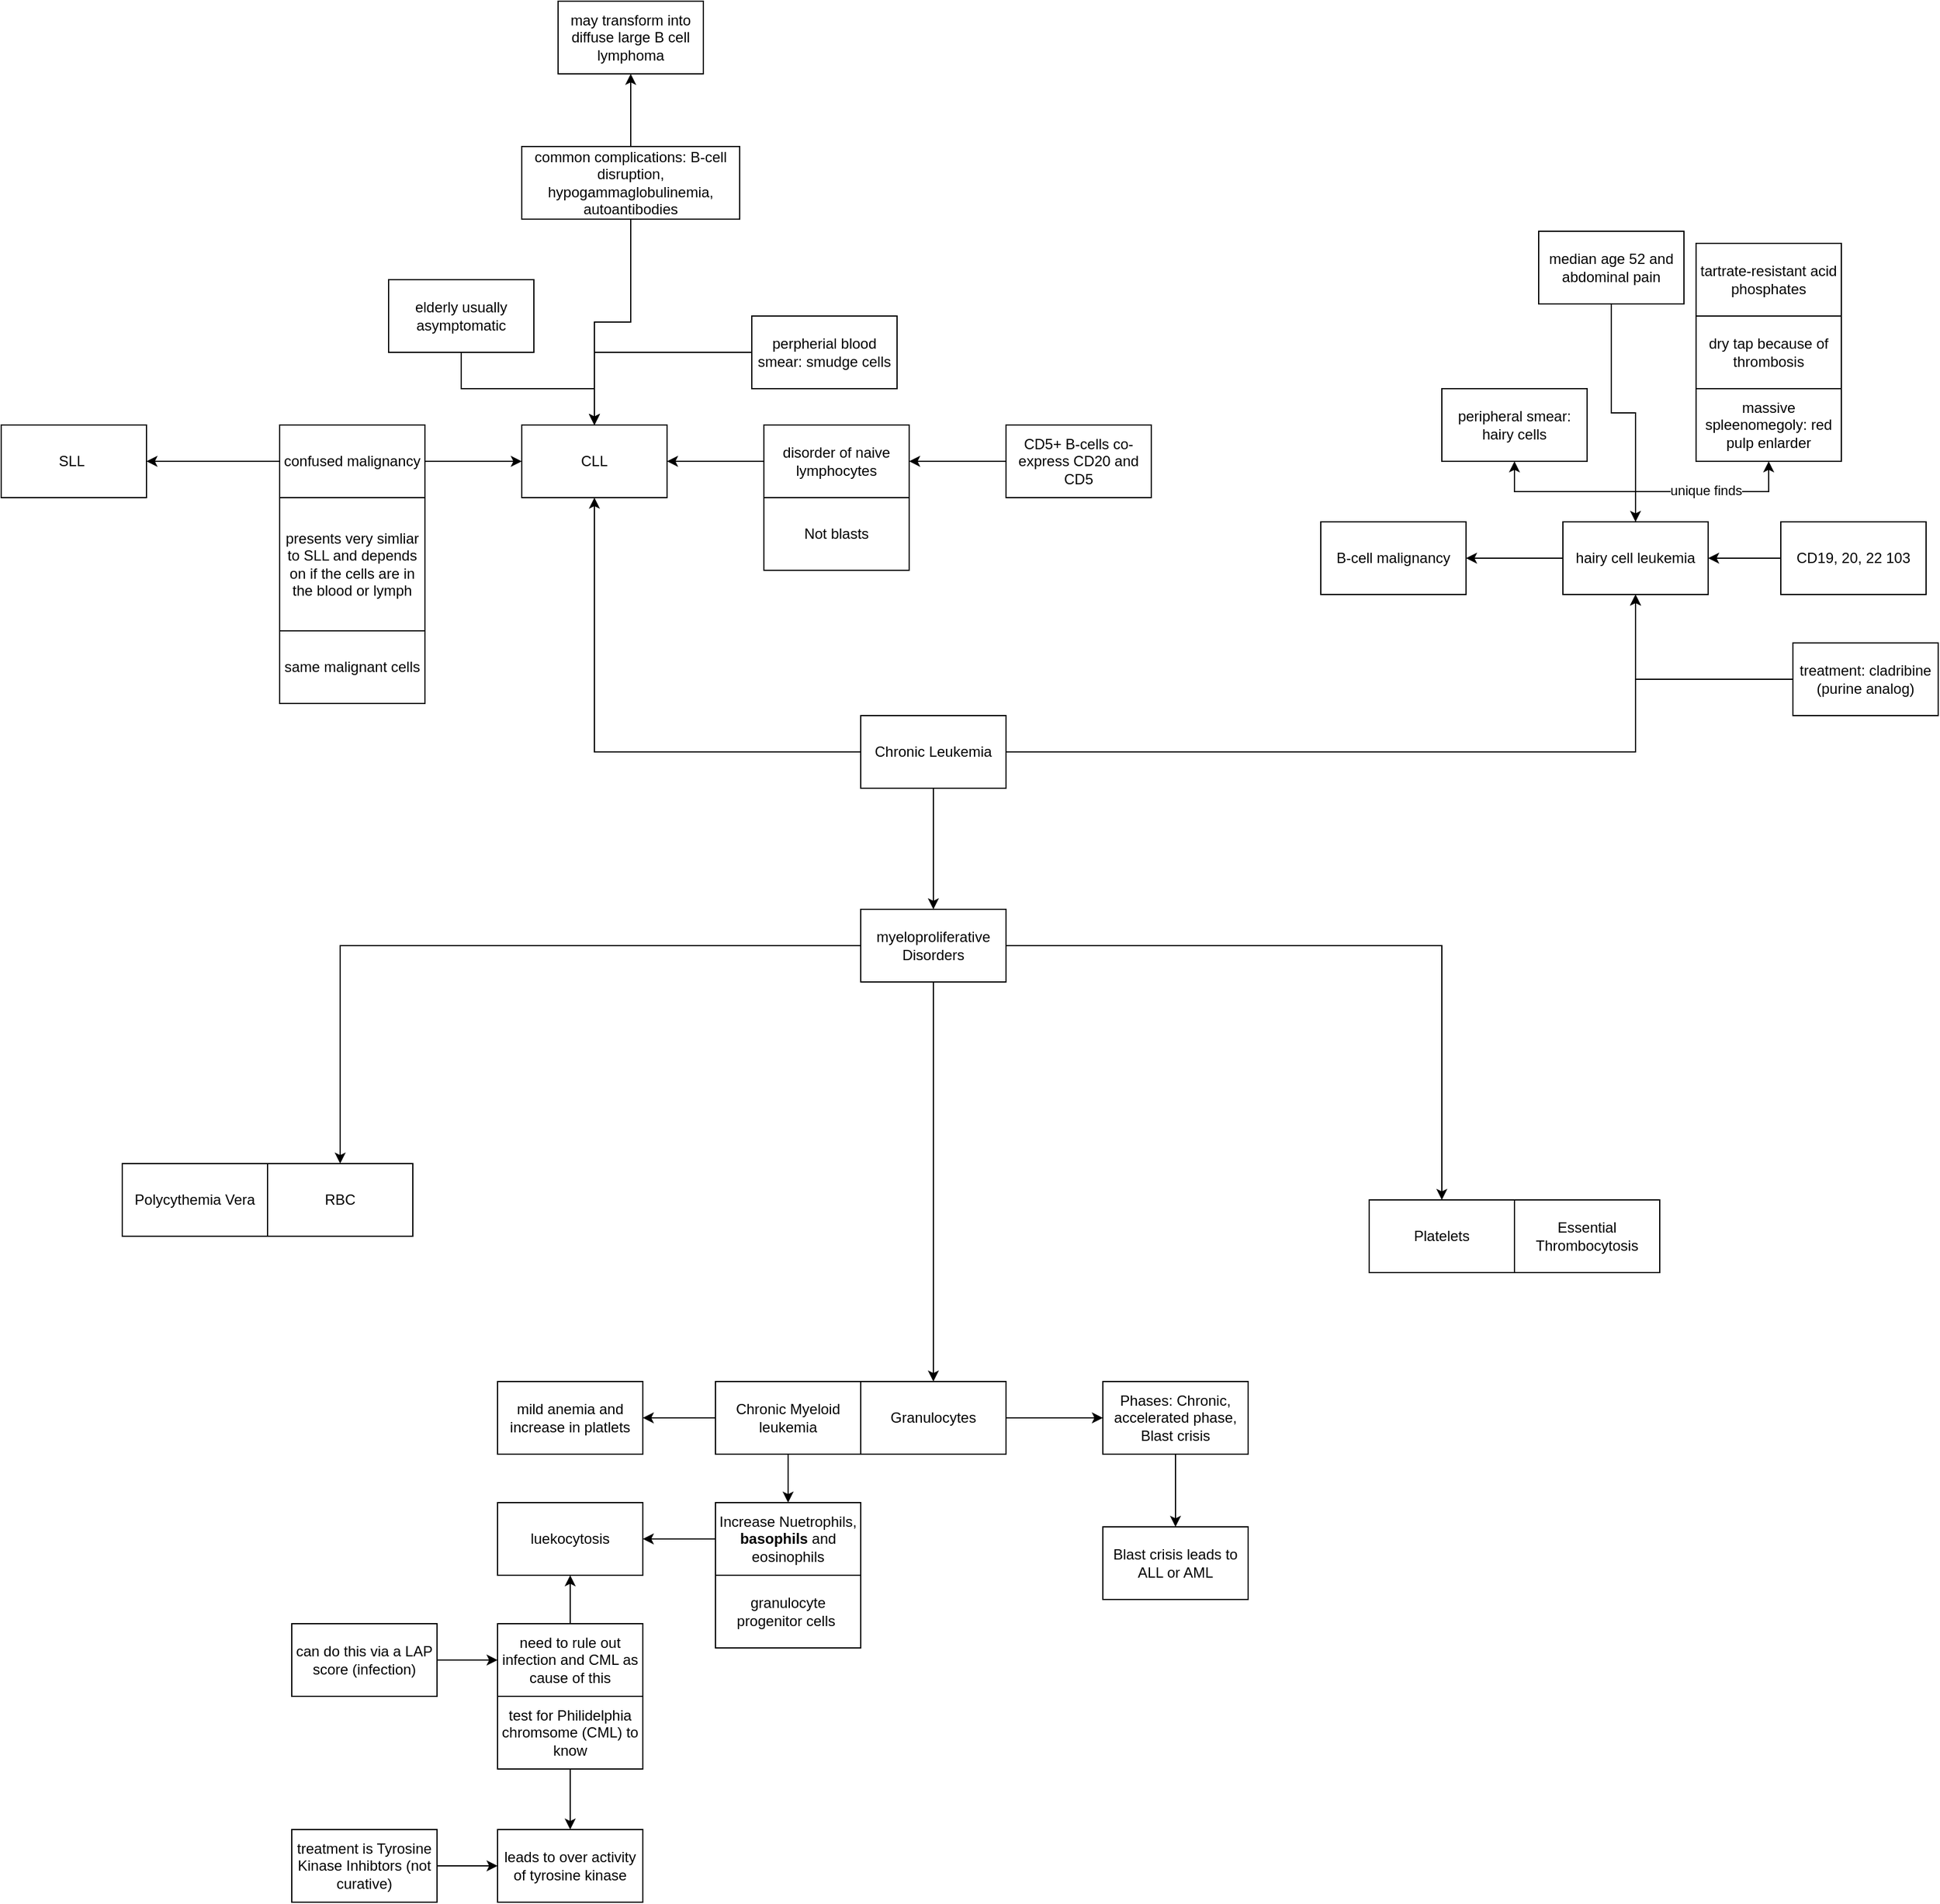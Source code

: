<mxfile version="28.2.3">
  <diagram name="Page-1" id="mwc8NpnyV4Xe0uaH44Dv">
    <mxGraphModel dx="2195" dy="1731" grid="1" gridSize="10" guides="1" tooltips="1" connect="1" arrows="1" fold="1" page="1" pageScale="1" pageWidth="850" pageHeight="1100" math="0" shadow="0">
      <root>
        <mxCell id="0" />
        <mxCell id="1" parent="0" />
        <mxCell id="jd9z2LFJEtBI99acnNga-4" style="edgeStyle=orthogonalEdgeStyle;rounded=0;orthogonalLoop=1;jettySize=auto;html=1;entryX=0.5;entryY=0;entryDx=0;entryDy=0;" edge="1" parent="1" source="jd9z2LFJEtBI99acnNga-1" target="jd9z2LFJEtBI99acnNga-3">
          <mxGeometry relative="1" as="geometry" />
        </mxCell>
        <mxCell id="jd9z2LFJEtBI99acnNga-35" style="edgeStyle=orthogonalEdgeStyle;rounded=0;orthogonalLoop=1;jettySize=auto;html=1;" edge="1" parent="1" source="jd9z2LFJEtBI99acnNga-1" target="jd9z2LFJEtBI99acnNga-34">
          <mxGeometry relative="1" as="geometry" />
        </mxCell>
        <mxCell id="jd9z2LFJEtBI99acnNga-57" style="edgeStyle=orthogonalEdgeStyle;rounded=0;orthogonalLoop=1;jettySize=auto;html=1;" edge="1" parent="1" source="jd9z2LFJEtBI99acnNga-1" target="jd9z2LFJEtBI99acnNga-56">
          <mxGeometry relative="1" as="geometry" />
        </mxCell>
        <mxCell id="jd9z2LFJEtBI99acnNga-1" value="Chronic Leukemia" style="rounded=0;whiteSpace=wrap;html=1;" vertex="1" parent="1">
          <mxGeometry x="470" y="300" width="120" height="60" as="geometry" />
        </mxCell>
        <mxCell id="jd9z2LFJEtBI99acnNga-6" style="edgeStyle=orthogonalEdgeStyle;rounded=0;orthogonalLoop=1;jettySize=auto;html=1;entryX=0.5;entryY=0;entryDx=0;entryDy=0;" edge="1" parent="1" source="jd9z2LFJEtBI99acnNga-3" target="jd9z2LFJEtBI99acnNga-5">
          <mxGeometry relative="1" as="geometry" />
        </mxCell>
        <mxCell id="jd9z2LFJEtBI99acnNga-8" style="edgeStyle=orthogonalEdgeStyle;rounded=0;orthogonalLoop=1;jettySize=auto;html=1;entryX=0.5;entryY=0;entryDx=0;entryDy=0;" edge="1" parent="1" source="jd9z2LFJEtBI99acnNga-3" target="jd9z2LFJEtBI99acnNga-7">
          <mxGeometry relative="1" as="geometry" />
        </mxCell>
        <mxCell id="jd9z2LFJEtBI99acnNga-10" style="edgeStyle=orthogonalEdgeStyle;rounded=0;orthogonalLoop=1;jettySize=auto;html=1;" edge="1" parent="1" source="jd9z2LFJEtBI99acnNga-3" target="jd9z2LFJEtBI99acnNga-9">
          <mxGeometry relative="1" as="geometry" />
        </mxCell>
        <mxCell id="jd9z2LFJEtBI99acnNga-3" value="myeloproliferative Disorders" style="rounded=0;whiteSpace=wrap;html=1;" vertex="1" parent="1">
          <mxGeometry x="470" y="460" width="120" height="60" as="geometry" />
        </mxCell>
        <mxCell id="jd9z2LFJEtBI99acnNga-5" value="RBC" style="rounded=0;whiteSpace=wrap;html=1;" vertex="1" parent="1">
          <mxGeometry x="-20" y="670" width="120" height="60" as="geometry" />
        </mxCell>
        <mxCell id="jd9z2LFJEtBI99acnNga-22" style="edgeStyle=orthogonalEdgeStyle;rounded=0;orthogonalLoop=1;jettySize=auto;html=1;" edge="1" parent="1" source="jd9z2LFJEtBI99acnNga-7" target="jd9z2LFJEtBI99acnNga-21">
          <mxGeometry relative="1" as="geometry" />
        </mxCell>
        <mxCell id="jd9z2LFJEtBI99acnNga-7" value="Granulocytes" style="rounded=0;whiteSpace=wrap;html=1;" vertex="1" parent="1">
          <mxGeometry x="470" y="850" width="120" height="60" as="geometry" />
        </mxCell>
        <mxCell id="jd9z2LFJEtBI99acnNga-9" value="Platelets" style="rounded=0;whiteSpace=wrap;html=1;" vertex="1" parent="1">
          <mxGeometry x="890" y="700" width="120" height="60" as="geometry" />
        </mxCell>
        <mxCell id="jd9z2LFJEtBI99acnNga-11" value="Polycythemia Vera" style="rounded=0;whiteSpace=wrap;html=1;" vertex="1" parent="1">
          <mxGeometry x="-140" y="670" width="120" height="60" as="geometry" />
        </mxCell>
        <mxCell id="jd9z2LFJEtBI99acnNga-15" value="" style="edgeStyle=orthogonalEdgeStyle;rounded=0;orthogonalLoop=1;jettySize=auto;html=1;" edge="1" parent="1" source="jd9z2LFJEtBI99acnNga-12" target="jd9z2LFJEtBI99acnNga-14">
          <mxGeometry relative="1" as="geometry" />
        </mxCell>
        <mxCell id="jd9z2LFJEtBI99acnNga-20" style="edgeStyle=orthogonalEdgeStyle;rounded=0;orthogonalLoop=1;jettySize=auto;html=1;entryX=1;entryY=0.5;entryDx=0;entryDy=0;entryPerimeter=0;" edge="1" parent="1" source="jd9z2LFJEtBI99acnNga-12" target="jd9z2LFJEtBI99acnNga-19">
          <mxGeometry relative="1" as="geometry">
            <mxPoint x="310" y="880" as="targetPoint" />
          </mxGeometry>
        </mxCell>
        <mxCell id="jd9z2LFJEtBI99acnNga-12" value="Chronic Myeloid leukemia" style="rounded=0;whiteSpace=wrap;html=1;" vertex="1" parent="1">
          <mxGeometry x="350" y="850" width="120" height="60" as="geometry" />
        </mxCell>
        <mxCell id="jd9z2LFJEtBI99acnNga-13" value="Essential Thrombocytosis" style="rounded=0;whiteSpace=wrap;html=1;" vertex="1" parent="1">
          <mxGeometry x="1010" y="700" width="120" height="60" as="geometry" />
        </mxCell>
        <mxCell id="jd9z2LFJEtBI99acnNga-17" style="edgeStyle=orthogonalEdgeStyle;rounded=0;orthogonalLoop=1;jettySize=auto;html=1;" edge="1" parent="1" source="jd9z2LFJEtBI99acnNga-14" target="jd9z2LFJEtBI99acnNga-16">
          <mxGeometry relative="1" as="geometry" />
        </mxCell>
        <mxCell id="jd9z2LFJEtBI99acnNga-14" value="Increase Nuetrophils, &lt;b&gt;basophils&lt;/b&gt; and eosinophils" style="rounded=0;whiteSpace=wrap;html=1;" vertex="1" parent="1">
          <mxGeometry x="350" y="950" width="120" height="60" as="geometry" />
        </mxCell>
        <mxCell id="jd9z2LFJEtBI99acnNga-16" value="luekocytosis" style="rounded=0;whiteSpace=wrap;html=1;" vertex="1" parent="1">
          <mxGeometry x="170" y="950" width="120" height="60" as="geometry" />
        </mxCell>
        <mxCell id="jd9z2LFJEtBI99acnNga-18" value="granulocyte progenitor cells&amp;nbsp;" style="rounded=0;whiteSpace=wrap;html=1;" vertex="1" parent="1">
          <mxGeometry x="350" y="1010" width="120" height="60" as="geometry" />
        </mxCell>
        <mxCell id="jd9z2LFJEtBI99acnNga-19" value="mild anemia and increase in platlets" style="rounded=0;whiteSpace=wrap;html=1;" vertex="1" parent="1">
          <mxGeometry x="170" y="850" width="120" height="60" as="geometry" />
        </mxCell>
        <mxCell id="jd9z2LFJEtBI99acnNga-24" style="edgeStyle=orthogonalEdgeStyle;rounded=0;orthogonalLoop=1;jettySize=auto;html=1;" edge="1" parent="1" source="jd9z2LFJEtBI99acnNga-21" target="jd9z2LFJEtBI99acnNga-23">
          <mxGeometry relative="1" as="geometry" />
        </mxCell>
        <mxCell id="jd9z2LFJEtBI99acnNga-21" value="Phases: Chronic, accelerated phase, Blast crisis" style="rounded=0;whiteSpace=wrap;html=1;" vertex="1" parent="1">
          <mxGeometry x="670" y="850" width="120" height="60" as="geometry" />
        </mxCell>
        <mxCell id="jd9z2LFJEtBI99acnNga-23" value="Blast crisis leads to ALL or AML" style="rounded=0;whiteSpace=wrap;html=1;" vertex="1" parent="1">
          <mxGeometry x="670" y="970" width="120" height="60" as="geometry" />
        </mxCell>
        <mxCell id="jd9z2LFJEtBI99acnNga-26" value="" style="edgeStyle=orthogonalEdgeStyle;rounded=0;orthogonalLoop=1;jettySize=auto;html=1;" edge="1" parent="1" source="jd9z2LFJEtBI99acnNga-25" target="jd9z2LFJEtBI99acnNga-16">
          <mxGeometry relative="1" as="geometry" />
        </mxCell>
        <mxCell id="jd9z2LFJEtBI99acnNga-25" value="need to rule out infection and CML as cause of this" style="rounded=0;whiteSpace=wrap;html=1;" vertex="1" parent="1">
          <mxGeometry x="170" y="1050" width="120" height="60" as="geometry" />
        </mxCell>
        <mxCell id="jd9z2LFJEtBI99acnNga-28" value="" style="edgeStyle=orthogonalEdgeStyle;rounded=0;orthogonalLoop=1;jettySize=auto;html=1;" edge="1" parent="1" source="jd9z2LFJEtBI99acnNga-27" target="jd9z2LFJEtBI99acnNga-25">
          <mxGeometry relative="1" as="geometry" />
        </mxCell>
        <mxCell id="jd9z2LFJEtBI99acnNga-27" value="can do this via a LAP score (infection)" style="rounded=0;whiteSpace=wrap;html=1;" vertex="1" parent="1">
          <mxGeometry y="1050" width="120" height="60" as="geometry" />
        </mxCell>
        <mxCell id="jd9z2LFJEtBI99acnNga-31" style="edgeStyle=orthogonalEdgeStyle;rounded=0;orthogonalLoop=1;jettySize=auto;html=1;" edge="1" parent="1" source="jd9z2LFJEtBI99acnNga-29" target="jd9z2LFJEtBI99acnNga-30">
          <mxGeometry relative="1" as="geometry" />
        </mxCell>
        <mxCell id="jd9z2LFJEtBI99acnNga-29" value="test for Philidelphia chromsome (CML) to know" style="rounded=0;whiteSpace=wrap;html=1;" vertex="1" parent="1">
          <mxGeometry x="170" y="1110" width="120" height="60" as="geometry" />
        </mxCell>
        <mxCell id="jd9z2LFJEtBI99acnNga-30" value="leads to over activity of tyrosine kinase" style="rounded=0;whiteSpace=wrap;html=1;" vertex="1" parent="1">
          <mxGeometry x="170" y="1220" width="120" height="60" as="geometry" />
        </mxCell>
        <mxCell id="jd9z2LFJEtBI99acnNga-33" value="" style="edgeStyle=orthogonalEdgeStyle;rounded=0;orthogonalLoop=1;jettySize=auto;html=1;" edge="1" parent="1" source="jd9z2LFJEtBI99acnNga-32" target="jd9z2LFJEtBI99acnNga-30">
          <mxGeometry relative="1" as="geometry" />
        </mxCell>
        <mxCell id="jd9z2LFJEtBI99acnNga-32" value="treatment is Tyrosine Kinase Inhibtors (not curative)" style="rounded=0;whiteSpace=wrap;html=1;" vertex="1" parent="1">
          <mxGeometry y="1220" width="120" height="60" as="geometry" />
        </mxCell>
        <mxCell id="jd9z2LFJEtBI99acnNga-34" value="CLL" style="rounded=0;whiteSpace=wrap;html=1;" vertex="1" parent="1">
          <mxGeometry x="190" y="60" width="120" height="60" as="geometry" />
        </mxCell>
        <mxCell id="jd9z2LFJEtBI99acnNga-37" value="" style="edgeStyle=orthogonalEdgeStyle;rounded=0;orthogonalLoop=1;jettySize=auto;html=1;" edge="1" parent="1" source="jd9z2LFJEtBI99acnNga-36" target="jd9z2LFJEtBI99acnNga-34">
          <mxGeometry relative="1" as="geometry" />
        </mxCell>
        <mxCell id="jd9z2LFJEtBI99acnNga-36" value="disorder of naive lymphocytes" style="rounded=0;whiteSpace=wrap;html=1;" vertex="1" parent="1">
          <mxGeometry x="390" y="60" width="120" height="60" as="geometry" />
        </mxCell>
        <mxCell id="jd9z2LFJEtBI99acnNga-38" value="Not blasts" style="rounded=0;whiteSpace=wrap;html=1;" vertex="1" parent="1">
          <mxGeometry x="390" y="120" width="120" height="60" as="geometry" />
        </mxCell>
        <mxCell id="jd9z2LFJEtBI99acnNga-41" style="edgeStyle=orthogonalEdgeStyle;rounded=0;orthogonalLoop=1;jettySize=auto;html=1;" edge="1" parent="1" source="jd9z2LFJEtBI99acnNga-39" target="jd9z2LFJEtBI99acnNga-36">
          <mxGeometry relative="1" as="geometry">
            <mxPoint x="580" y="90" as="targetPoint" />
          </mxGeometry>
        </mxCell>
        <mxCell id="jd9z2LFJEtBI99acnNga-39" value="CD5+ B-cells co-express CD20 and CD5" style="rounded=0;whiteSpace=wrap;html=1;" vertex="1" parent="1">
          <mxGeometry x="590" y="60" width="120" height="60" as="geometry" />
        </mxCell>
        <mxCell id="jd9z2LFJEtBI99acnNga-43" value="" style="edgeStyle=orthogonalEdgeStyle;rounded=0;orthogonalLoop=1;jettySize=auto;html=1;" edge="1" parent="1" source="jd9z2LFJEtBI99acnNga-42" target="jd9z2LFJEtBI99acnNga-34">
          <mxGeometry relative="1" as="geometry" />
        </mxCell>
        <mxCell id="jd9z2LFJEtBI99acnNga-45" style="edgeStyle=orthogonalEdgeStyle;rounded=0;orthogonalLoop=1;jettySize=auto;html=1;" edge="1" parent="1" source="jd9z2LFJEtBI99acnNga-42" target="jd9z2LFJEtBI99acnNga-44">
          <mxGeometry relative="1" as="geometry" />
        </mxCell>
        <mxCell id="jd9z2LFJEtBI99acnNga-42" value="confused malignancy" style="rounded=0;whiteSpace=wrap;html=1;" vertex="1" parent="1">
          <mxGeometry x="-10" y="60" width="120" height="60" as="geometry" />
        </mxCell>
        <mxCell id="jd9z2LFJEtBI99acnNga-44" value="SLL&amp;nbsp;" style="rounded=0;whiteSpace=wrap;html=1;" vertex="1" parent="1">
          <mxGeometry x="-240" y="60" width="120" height="60" as="geometry" />
        </mxCell>
        <mxCell id="jd9z2LFJEtBI99acnNga-46" value="presents very simliar to SLL and depends on if the cells are in the blood or lymph" style="rounded=0;whiteSpace=wrap;html=1;" vertex="1" parent="1">
          <mxGeometry x="-10" y="120" width="120" height="110" as="geometry" />
        </mxCell>
        <mxCell id="jd9z2LFJEtBI99acnNga-47" value="same malignant cells" style="rounded=0;whiteSpace=wrap;html=1;" vertex="1" parent="1">
          <mxGeometry x="-10" y="230" width="120" height="60" as="geometry" />
        </mxCell>
        <mxCell id="jd9z2LFJEtBI99acnNga-49" style="edgeStyle=orthogonalEdgeStyle;rounded=0;orthogonalLoop=1;jettySize=auto;html=1;" edge="1" parent="1" source="jd9z2LFJEtBI99acnNga-48" target="jd9z2LFJEtBI99acnNga-34">
          <mxGeometry relative="1" as="geometry" />
        </mxCell>
        <mxCell id="jd9z2LFJEtBI99acnNga-48" value="elderly usually asymptomatic" style="rounded=0;whiteSpace=wrap;html=1;" vertex="1" parent="1">
          <mxGeometry x="80" y="-60" width="120" height="60" as="geometry" />
        </mxCell>
        <mxCell id="jd9z2LFJEtBI99acnNga-51" style="edgeStyle=orthogonalEdgeStyle;rounded=0;orthogonalLoop=1;jettySize=auto;html=1;" edge="1" parent="1" source="jd9z2LFJEtBI99acnNga-50" target="jd9z2LFJEtBI99acnNga-34">
          <mxGeometry relative="1" as="geometry" />
        </mxCell>
        <mxCell id="jd9z2LFJEtBI99acnNga-50" value="perpherial blood smear: smudge cells" style="rounded=0;whiteSpace=wrap;html=1;" vertex="1" parent="1">
          <mxGeometry x="380" y="-30" width="120" height="60" as="geometry" />
        </mxCell>
        <mxCell id="jd9z2LFJEtBI99acnNga-53" style="edgeStyle=orthogonalEdgeStyle;rounded=0;orthogonalLoop=1;jettySize=auto;html=1;" edge="1" parent="1" source="jd9z2LFJEtBI99acnNga-52" target="jd9z2LFJEtBI99acnNga-34">
          <mxGeometry relative="1" as="geometry" />
        </mxCell>
        <mxCell id="jd9z2LFJEtBI99acnNga-55" style="edgeStyle=orthogonalEdgeStyle;rounded=0;orthogonalLoop=1;jettySize=auto;html=1;" edge="1" parent="1" source="jd9z2LFJEtBI99acnNga-52" target="jd9z2LFJEtBI99acnNga-54">
          <mxGeometry relative="1" as="geometry" />
        </mxCell>
        <mxCell id="jd9z2LFJEtBI99acnNga-52" value="common complications: B-cell disruption, hypogammaglobulinemia, autoantibodies" style="rounded=0;whiteSpace=wrap;html=1;" vertex="1" parent="1">
          <mxGeometry x="190" y="-170" width="180" height="60" as="geometry" />
        </mxCell>
        <mxCell id="jd9z2LFJEtBI99acnNga-54" value="may transform into diffuse large B cell lymphoma" style="rounded=0;whiteSpace=wrap;html=1;" vertex="1" parent="1">
          <mxGeometry x="220" y="-290" width="120" height="60" as="geometry" />
        </mxCell>
        <mxCell id="jd9z2LFJEtBI99acnNga-59" style="edgeStyle=orthogonalEdgeStyle;rounded=0;orthogonalLoop=1;jettySize=auto;html=1;" edge="1" parent="1" source="jd9z2LFJEtBI99acnNga-56" target="jd9z2LFJEtBI99acnNga-58">
          <mxGeometry relative="1" as="geometry" />
        </mxCell>
        <mxCell id="jd9z2LFJEtBI99acnNga-61" style="edgeStyle=orthogonalEdgeStyle;rounded=0;orthogonalLoop=1;jettySize=auto;html=1;" edge="1" parent="1" source="jd9z2LFJEtBI99acnNga-56" target="jd9z2LFJEtBI99acnNga-60">
          <mxGeometry relative="1" as="geometry" />
        </mxCell>
        <mxCell id="jd9z2LFJEtBI99acnNga-65" style="edgeStyle=orthogonalEdgeStyle;rounded=0;orthogonalLoop=1;jettySize=auto;html=1;" edge="1" parent="1" source="jd9z2LFJEtBI99acnNga-56" target="jd9z2LFJEtBI99acnNga-64">
          <mxGeometry relative="1" as="geometry" />
        </mxCell>
        <mxCell id="jd9z2LFJEtBI99acnNga-68" value="unique finds" style="edgeLabel;html=1;align=center;verticalAlign=middle;resizable=0;points=[];" vertex="1" connectable="0" parent="jd9z2LFJEtBI99acnNga-65">
          <mxGeometry x="0.04" y="1" relative="1" as="geometry">
            <mxPoint as="offset" />
          </mxGeometry>
        </mxCell>
        <mxCell id="jd9z2LFJEtBI99acnNga-56" value="hairy cell leukemia" style="rounded=0;whiteSpace=wrap;html=1;" vertex="1" parent="1">
          <mxGeometry x="1050" y="140" width="120" height="60" as="geometry" />
        </mxCell>
        <mxCell id="jd9z2LFJEtBI99acnNga-58" value="B-cell malignancy" style="rounded=0;whiteSpace=wrap;html=1;" vertex="1" parent="1">
          <mxGeometry x="850" y="140" width="120" height="60" as="geometry" />
        </mxCell>
        <mxCell id="jd9z2LFJEtBI99acnNga-60" value="peripheral smear: hairy cells" style="rounded=0;whiteSpace=wrap;html=1;" vertex="1" parent="1">
          <mxGeometry x="950" y="30" width="120" height="60" as="geometry" />
        </mxCell>
        <mxCell id="jd9z2LFJEtBI99acnNga-63" value="" style="edgeStyle=orthogonalEdgeStyle;rounded=0;orthogonalLoop=1;jettySize=auto;html=1;" edge="1" parent="1" source="jd9z2LFJEtBI99acnNga-62" target="jd9z2LFJEtBI99acnNga-56">
          <mxGeometry relative="1" as="geometry" />
        </mxCell>
        <mxCell id="jd9z2LFJEtBI99acnNga-62" value="CD19, 20, 22 103" style="rounded=0;whiteSpace=wrap;html=1;" vertex="1" parent="1">
          <mxGeometry x="1230" y="140" width="120" height="60" as="geometry" />
        </mxCell>
        <mxCell id="jd9z2LFJEtBI99acnNga-64" value="massive spleenomegoly: red pulp enlarder" style="rounded=0;whiteSpace=wrap;html=1;" vertex="1" parent="1">
          <mxGeometry x="1160" y="30" width="120" height="60" as="geometry" />
        </mxCell>
        <mxCell id="jd9z2LFJEtBI99acnNga-66" value="dry tap because of thrombosis" style="rounded=0;whiteSpace=wrap;html=1;" vertex="1" parent="1">
          <mxGeometry x="1160" y="-30" width="120" height="60" as="geometry" />
        </mxCell>
        <mxCell id="jd9z2LFJEtBI99acnNga-67" value="tartrate-resistant acid phosphates" style="rounded=0;whiteSpace=wrap;html=1;" vertex="1" parent="1">
          <mxGeometry x="1160" y="-90" width="120" height="60" as="geometry" />
        </mxCell>
        <mxCell id="jd9z2LFJEtBI99acnNga-70" style="edgeStyle=orthogonalEdgeStyle;rounded=0;orthogonalLoop=1;jettySize=auto;html=1;" edge="1" parent="1" source="jd9z2LFJEtBI99acnNga-69" target="jd9z2LFJEtBI99acnNga-56">
          <mxGeometry relative="1" as="geometry" />
        </mxCell>
        <mxCell id="jd9z2LFJEtBI99acnNga-69" value="median age 52 and abdominal pain" style="rounded=0;whiteSpace=wrap;html=1;" vertex="1" parent="1">
          <mxGeometry x="1030" y="-100" width="120" height="60" as="geometry" />
        </mxCell>
        <mxCell id="jd9z2LFJEtBI99acnNga-72" style="edgeStyle=orthogonalEdgeStyle;rounded=0;orthogonalLoop=1;jettySize=auto;html=1;" edge="1" parent="1" source="jd9z2LFJEtBI99acnNga-71" target="jd9z2LFJEtBI99acnNga-56">
          <mxGeometry relative="1" as="geometry" />
        </mxCell>
        <mxCell id="jd9z2LFJEtBI99acnNga-71" value="treatment: cladribine (purine analog)" style="rounded=0;whiteSpace=wrap;html=1;" vertex="1" parent="1">
          <mxGeometry x="1240" y="240" width="120" height="60" as="geometry" />
        </mxCell>
      </root>
    </mxGraphModel>
  </diagram>
</mxfile>
